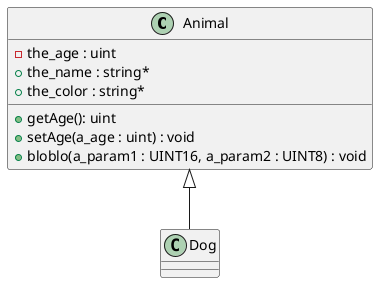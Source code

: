 @startuml

skinparam monochrome false

class Animal
{
-the_age : uint
+the_name : string*
+the_color : string*

+getAge(): uint
+setAge(a_age : uint) : void
+bloblo(a_param1 : UINT16, a_param2 : UINT8) : void
}

class Dog extends Animal
{
}

@enduml
